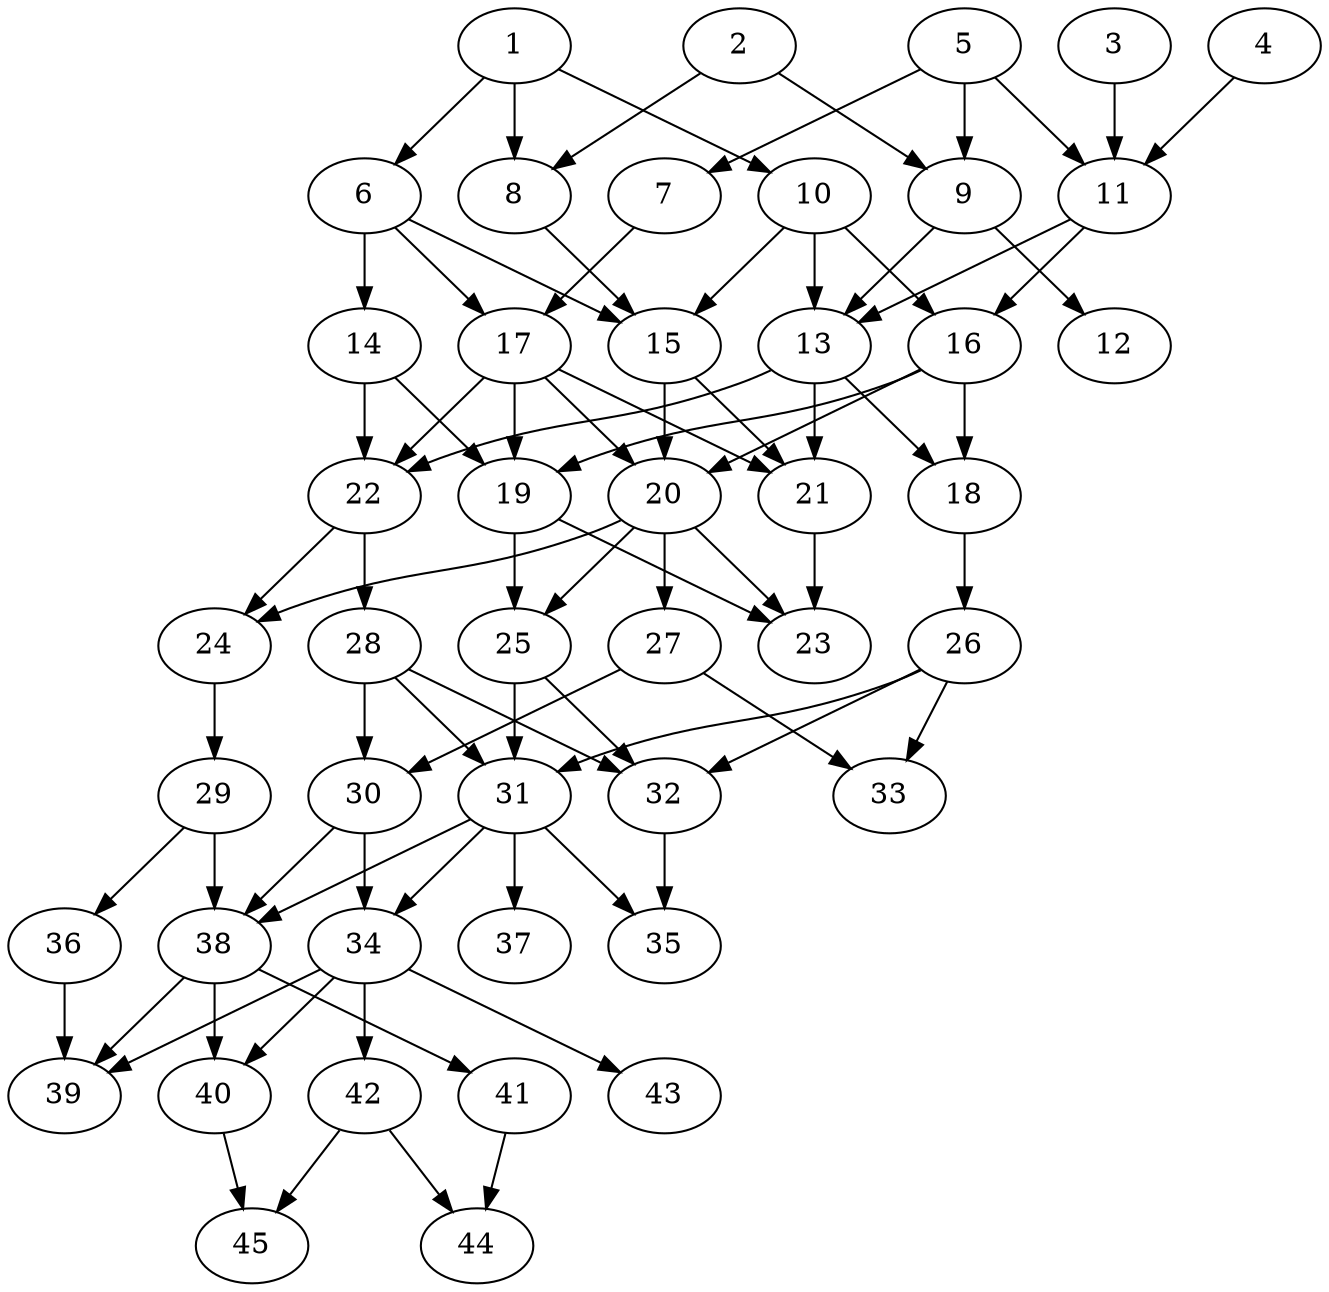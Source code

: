 // DAG automatically generated by daggen at Thu Oct  3 14:07:24 2019
// ./daggen --dot -n 45 --ccr 0.5 --fat 0.5 --regular 0.9 --density 0.5 --mindata 5242880 --maxdata 52428800 
digraph G {
  1 [size="20482048", alpha="0.19", expect_size="10241024"] 
  1 -> 6 [size ="10241024"]
  1 -> 8 [size ="10241024"]
  1 -> 10 [size ="10241024"]
  2 [size="100980736", alpha="0.10", expect_size="50490368"] 
  2 -> 8 [size ="50490368"]
  2 -> 9 [size ="50490368"]
  3 [size="71831552", alpha="0.01", expect_size="35915776"] 
  3 -> 11 [size ="35915776"]
  4 [size="89915392", alpha="0.09", expect_size="44957696"] 
  4 -> 11 [size ="44957696"]
  5 [size="95166464", alpha="0.17", expect_size="47583232"] 
  5 -> 7 [size ="47583232"]
  5 -> 9 [size ="47583232"]
  5 -> 11 [size ="47583232"]
  6 [size="99651584", alpha="0.20", expect_size="49825792"] 
  6 -> 14 [size ="49825792"]
  6 -> 15 [size ="49825792"]
  6 -> 17 [size ="49825792"]
  7 [size="53047296", alpha="0.15", expect_size="26523648"] 
  7 -> 17 [size ="26523648"]
  8 [size="94113792", alpha="0.10", expect_size="47056896"] 
  8 -> 15 [size ="47056896"]
  9 [size="78526464", alpha="0.05", expect_size="39263232"] 
  9 -> 12 [size ="39263232"]
  9 -> 13 [size ="39263232"]
  10 [size="87472128", alpha="0.05", expect_size="43736064"] 
  10 -> 13 [size ="43736064"]
  10 -> 15 [size ="43736064"]
  10 -> 16 [size ="43736064"]
  11 [size="101021696", alpha="0.09", expect_size="50510848"] 
  11 -> 13 [size ="50510848"]
  11 -> 16 [size ="50510848"]
  12 [size="94951424", alpha="0.02", expect_size="47475712"] 
  13 [size="46458880", alpha="0.09", expect_size="23229440"] 
  13 -> 18 [size ="23229440"]
  13 -> 21 [size ="23229440"]
  13 -> 22 [size ="23229440"]
  14 [size="50610176", alpha="0.07", expect_size="25305088"] 
  14 -> 19 [size ="25305088"]
  14 -> 22 [size ="25305088"]
  15 [size="93413376", alpha="0.17", expect_size="46706688"] 
  15 -> 20 [size ="46706688"]
  15 -> 21 [size ="46706688"]
  16 [size="76988416", alpha="0.01", expect_size="38494208"] 
  16 -> 18 [size ="38494208"]
  16 -> 19 [size ="38494208"]
  16 -> 20 [size ="38494208"]
  17 [size="76748800", alpha="0.19", expect_size="38374400"] 
  17 -> 19 [size ="38374400"]
  17 -> 20 [size ="38374400"]
  17 -> 21 [size ="38374400"]
  17 -> 22 [size ="38374400"]
  18 [size="52938752", alpha="0.06", expect_size="26469376"] 
  18 -> 26 [size ="26469376"]
  19 [size="101922816", alpha="0.12", expect_size="50961408"] 
  19 -> 23 [size ="50961408"]
  19 -> 25 [size ="50961408"]
  20 [size="29310976", alpha="0.07", expect_size="14655488"] 
  20 -> 23 [size ="14655488"]
  20 -> 24 [size ="14655488"]
  20 -> 25 [size ="14655488"]
  20 -> 27 [size ="14655488"]
  21 [size="55236608", alpha="0.04", expect_size="27618304"] 
  21 -> 23 [size ="27618304"]
  22 [size="97730560", alpha="0.00", expect_size="48865280"] 
  22 -> 24 [size ="48865280"]
  22 -> 28 [size ="48865280"]
  23 [size="14407680", alpha="0.09", expect_size="7203840"] 
  24 [size="57618432", alpha="0.15", expect_size="28809216"] 
  24 -> 29 [size ="28809216"]
  25 [size="91144192", alpha="0.19", expect_size="45572096"] 
  25 -> 31 [size ="45572096"]
  25 -> 32 [size ="45572096"]
  26 [size="75020288", alpha="0.02", expect_size="37510144"] 
  26 -> 31 [size ="37510144"]
  26 -> 32 [size ="37510144"]
  26 -> 33 [size ="37510144"]
  27 [size="80506880", alpha="0.14", expect_size="40253440"] 
  27 -> 30 [size ="40253440"]
  27 -> 33 [size ="40253440"]
  28 [size="77324288", alpha="0.04", expect_size="38662144"] 
  28 -> 30 [size ="38662144"]
  28 -> 31 [size ="38662144"]
  28 -> 32 [size ="38662144"]
  29 [size="104507392", alpha="0.08", expect_size="52253696"] 
  29 -> 36 [size ="52253696"]
  29 -> 38 [size ="52253696"]
  30 [size="68640768", alpha="0.08", expect_size="34320384"] 
  30 -> 34 [size ="34320384"]
  30 -> 38 [size ="34320384"]
  31 [size="102830080", alpha="0.07", expect_size="51415040"] 
  31 -> 34 [size ="51415040"]
  31 -> 35 [size ="51415040"]
  31 -> 37 [size ="51415040"]
  31 -> 38 [size ="51415040"]
  32 [size="28327936", alpha="0.05", expect_size="14163968"] 
  32 -> 35 [size ="14163968"]
  33 [size="30001152", alpha="0.10", expect_size="15000576"] 
  34 [size="74823680", alpha="0.03", expect_size="37411840"] 
  34 -> 39 [size ="37411840"]
  34 -> 40 [size ="37411840"]
  34 -> 42 [size ="37411840"]
  34 -> 43 [size ="37411840"]
  35 [size="53483520", alpha="0.14", expect_size="26741760"] 
  36 [size="50661376", alpha="0.20", expect_size="25330688"] 
  36 -> 39 [size ="25330688"]
  37 [size="61151232", alpha="0.19", expect_size="30575616"] 
  38 [size="33142784", alpha="0.07", expect_size="16571392"] 
  38 -> 39 [size ="16571392"]
  38 -> 40 [size ="16571392"]
  38 -> 41 [size ="16571392"]
  39 [size="50270208", alpha="0.15", expect_size="25135104"] 
  40 [size="86202368", alpha="0.06", expect_size="43101184"] 
  40 -> 45 [size ="43101184"]
  41 [size="29179904", alpha="0.07", expect_size="14589952"] 
  41 -> 44 [size ="14589952"]
  42 [size="64112640", alpha="0.07", expect_size="32056320"] 
  42 -> 44 [size ="32056320"]
  42 -> 45 [size ="32056320"]
  43 [size="86724608", alpha="0.07", expect_size="43362304"] 
  44 [size="38615040", alpha="0.18", expect_size="19307520"] 
  45 [size="54286336", alpha="0.05", expect_size="27143168"] 
}
